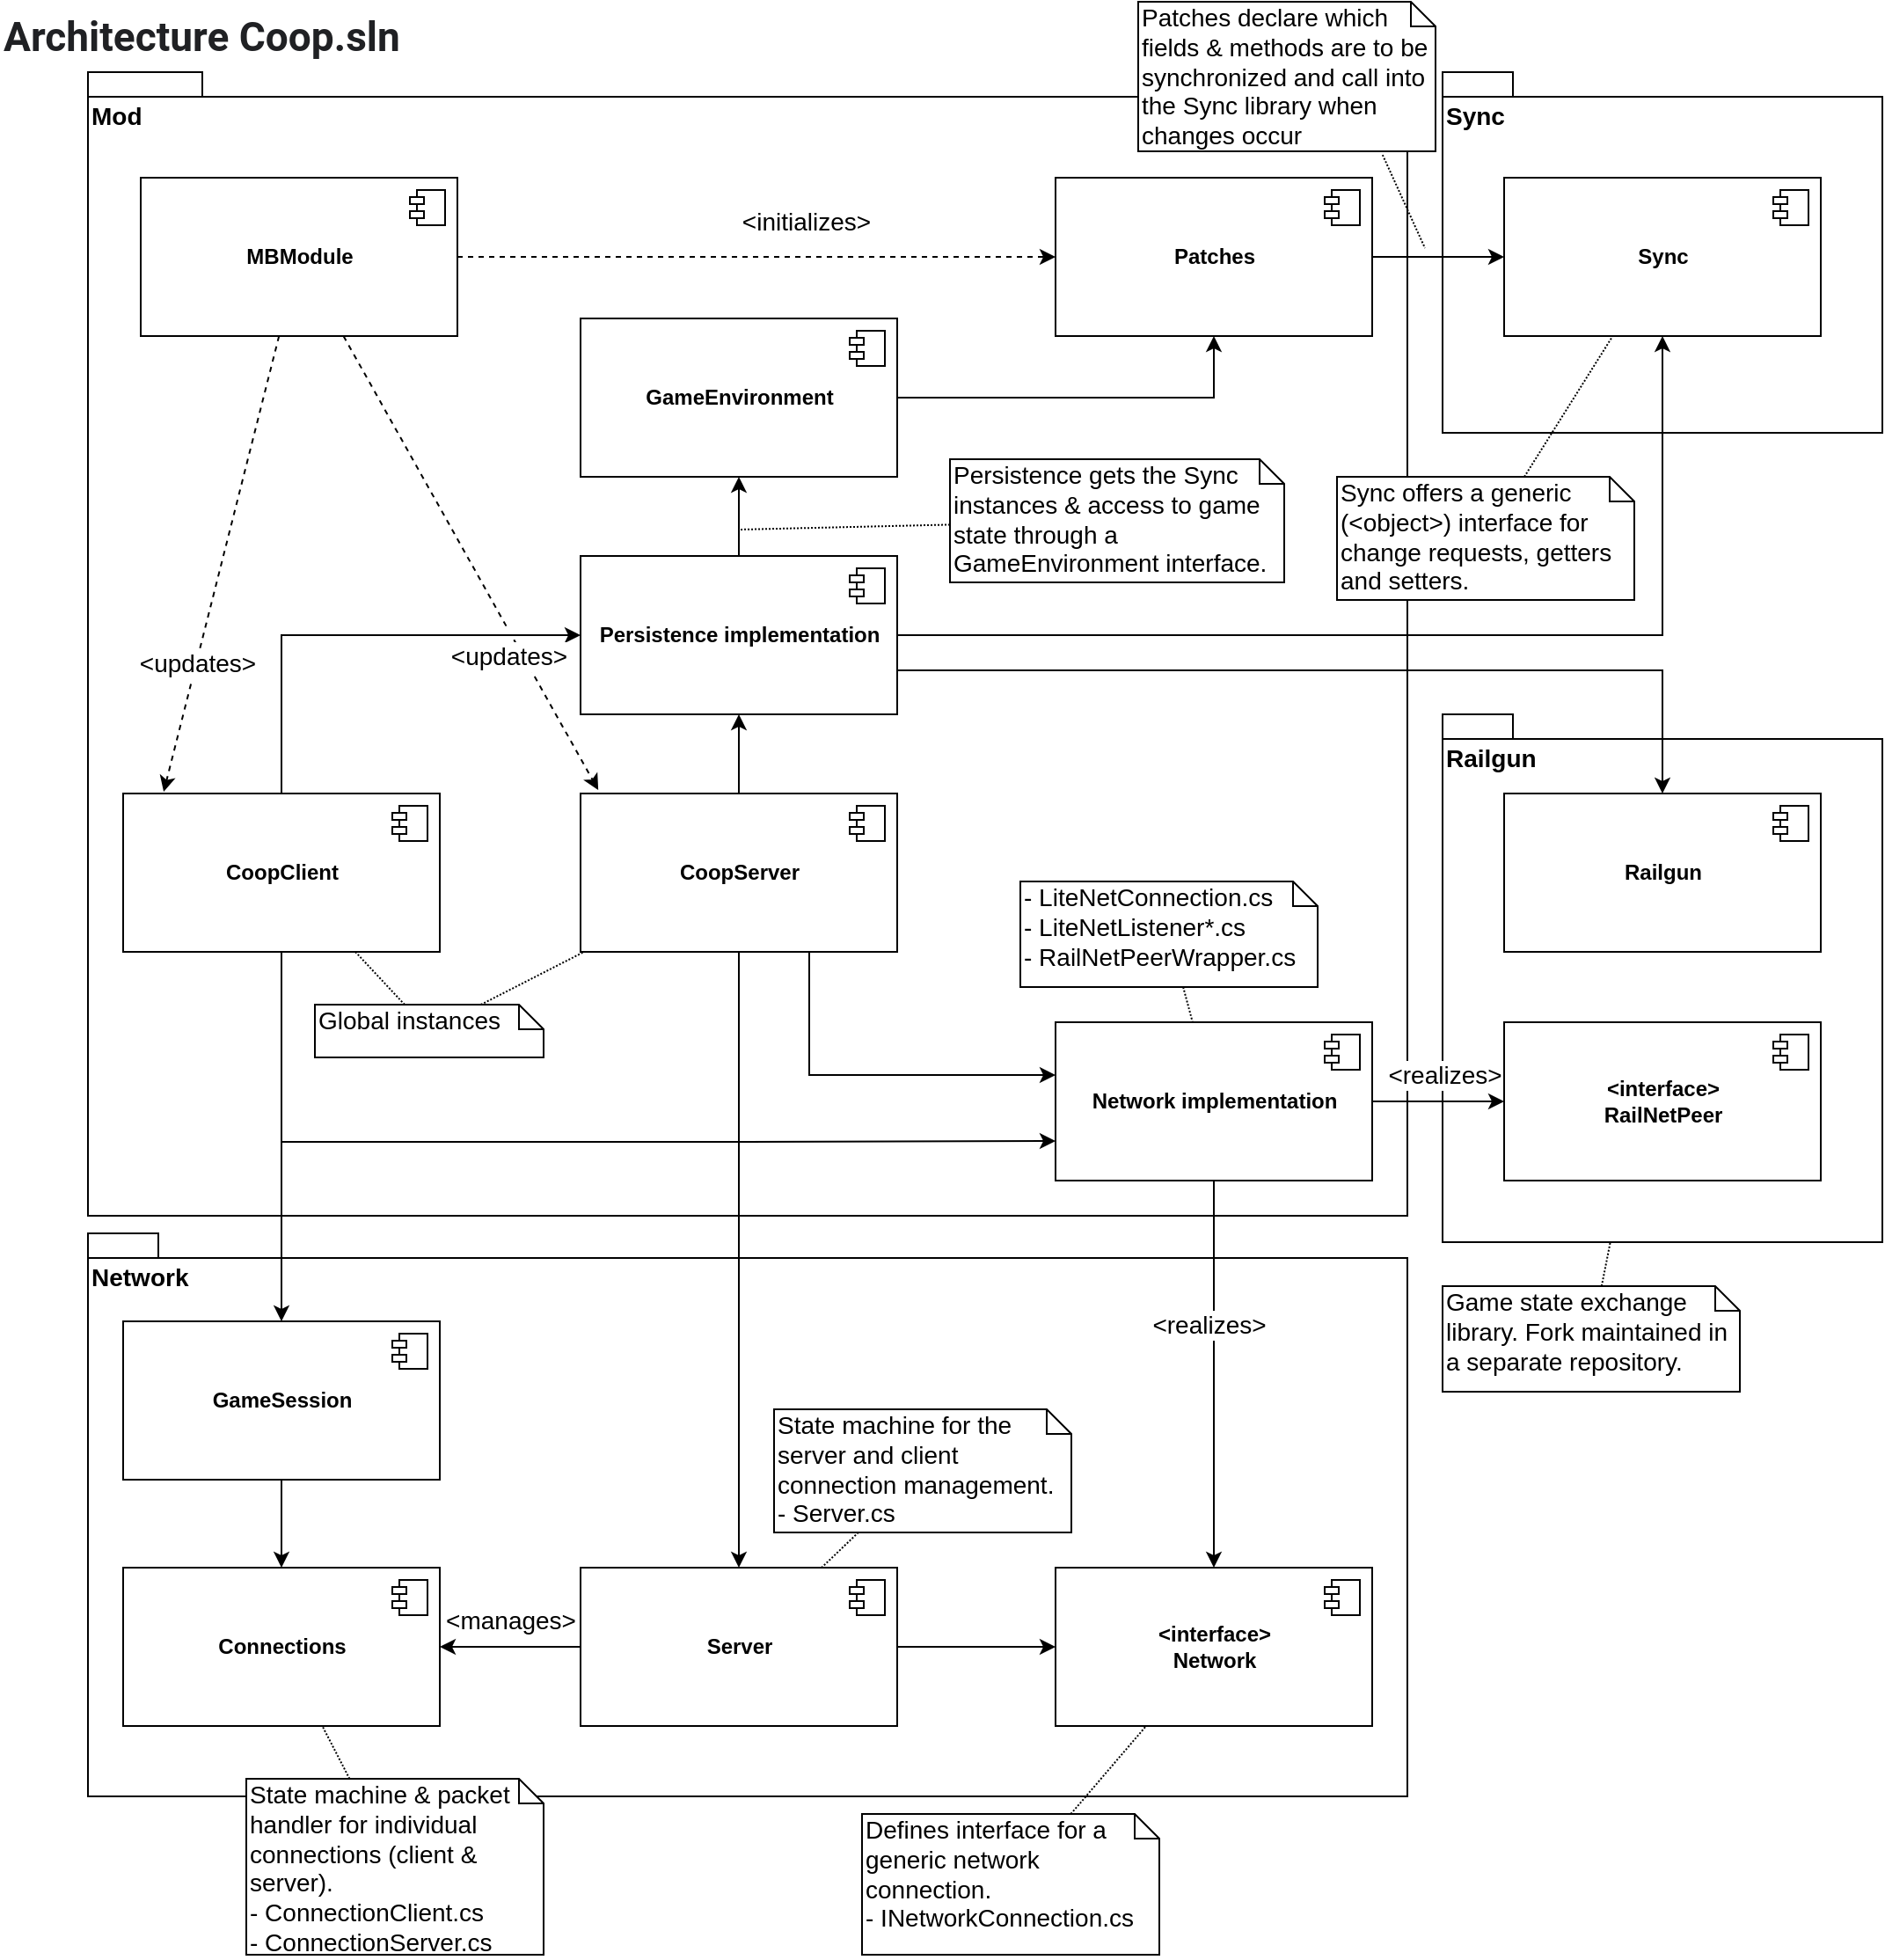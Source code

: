 <mxfile version="13.1.3" type="device"><diagram id="poV7IlEdQqrj2gPoaiXM" name="Page-1"><mxGraphModel dx="1422" dy="713" grid="1" gridSize="10" guides="1" tooltips="1" connect="1" arrows="1" fold="1" page="1" pageScale="1" pageWidth="827" pageHeight="1169" math="0" shadow="0"><root><mxCell id="0"/><mxCell id="1" parent="0"/><mxCell id="K0N4Daa3jfNFvd3DsKil-19" value="Sync" style="shape=folder;fontStyle=1;spacingTop=10;tabWidth=40;tabHeight=14;tabPosition=left;html=1;verticalAlign=top;align=left;fontSize=14;" vertex="1" parent="1"><mxGeometry x="1000" y="130" width="250" height="205" as="geometry"/></mxCell><mxCell id="XenffIsKLq_K4V6Izjg--6" value="Mod" style="shape=folder;fontStyle=1;spacingTop=10;tabWidth=40;tabHeight=14;tabPosition=left;html=1;verticalAlign=top;align=left;fontSize=14;" parent="1" vertex="1"><mxGeometry x="230" y="130" width="750" height="650" as="geometry"/></mxCell><mxCell id="K0N4Daa3jfNFvd3DsKil-10" value="Railgun" style="shape=folder;fontStyle=1;spacingTop=10;tabWidth=40;tabHeight=14;tabPosition=left;html=1;verticalAlign=top;align=left;fontSize=14;" vertex="1" parent="1"><mxGeometry x="1000" y="495" width="250" height="300" as="geometry"/></mxCell><mxCell id="XenffIsKLq_K4V6Izjg--3" value="Network" style="shape=folder;fontStyle=1;spacingTop=10;tabWidth=40;tabHeight=14;tabPosition=left;html=1;verticalAlign=top;align=left;fontSize=14;" parent="1" vertex="1"><mxGeometry x="230" y="790" width="750" height="320" as="geometry"/></mxCell><mxCell id="K0N4Daa3jfNFvd3DsKil-14" style="edgeStyle=orthogonalEdgeStyle;rounded=0;orthogonalLoop=1;jettySize=auto;html=1;fontSize=14;" edge="1" parent="1" source="XenffIsKLq_K4V6Izjg--1" target="XenffIsKLq_K4V6Izjg--29"><mxGeometry relative="1" as="geometry"><Array as="points"><mxPoint x="1125" y="470"/></Array></mxGeometry></mxCell><mxCell id="K0N4Daa3jfNFvd3DsKil-34" style="edgeStyle=orthogonalEdgeStyle;rounded=0;orthogonalLoop=1;jettySize=auto;html=1;endArrow=classic;endFill=1;fontSize=14;" edge="1" parent="1" source="XenffIsKLq_K4V6Izjg--1" target="XenffIsKLq_K4V6Izjg--12"><mxGeometry relative="1" as="geometry"/></mxCell><mxCell id="K0N4Daa3jfNFvd3DsKil-38" style="edgeStyle=orthogonalEdgeStyle;rounded=0;orthogonalLoop=1;jettySize=auto;html=1;endArrow=classic;endFill=1;fontSize=14;" edge="1" parent="1" source="XenffIsKLq_K4V6Izjg--1" target="K0N4Daa3jfNFvd3DsKil-20"><mxGeometry relative="1" as="geometry"/></mxCell><mxCell id="XenffIsKLq_K4V6Izjg--1" value="&lt;b&gt;Persistence implementation&lt;/b&gt;" style="html=1;dropTarget=0;" parent="1" vertex="1"><mxGeometry x="510" y="405" width="180" height="90" as="geometry"/></mxCell><mxCell id="XenffIsKLq_K4V6Izjg--2" value="" style="shape=component;jettyWidth=8;jettyHeight=4;" parent="XenffIsKLq_K4V6Izjg--1" vertex="1"><mxGeometry x="1" width="20" height="20" relative="1" as="geometry"><mxPoint x="-27" y="7" as="offset"/></mxGeometry></mxCell><mxCell id="K0N4Daa3jfNFvd3DsKil-25" style="edgeStyle=orthogonalEdgeStyle;rounded=0;orthogonalLoop=1;jettySize=auto;html=1;fontSize=14;" edge="1" parent="1" source="XenffIsKLq_K4V6Izjg--8" target="K0N4Daa3jfNFvd3DsKil-20"><mxGeometry relative="1" as="geometry"/></mxCell><mxCell id="XenffIsKLq_K4V6Izjg--8" value="&lt;b&gt;Patches&lt;/b&gt;" style="html=1;dropTarget=0;" parent="1" vertex="1"><mxGeometry x="780" y="190" width="180" height="90" as="geometry"/></mxCell><mxCell id="XenffIsKLq_K4V6Izjg--9" value="" style="shape=component;jettyWidth=8;jettyHeight=4;" parent="XenffIsKLq_K4V6Izjg--8" vertex="1"><mxGeometry x="1" width="20" height="20" relative="1" as="geometry"><mxPoint x="-27" y="7" as="offset"/></mxGeometry></mxCell><mxCell id="XenffIsKLq_K4V6Izjg--46" style="edgeStyle=orthogonalEdgeStyle;rounded=0;orthogonalLoop=1;jettySize=auto;html=1;fontSize=14;" parent="1" source="XenffIsKLq_K4V6Izjg--10" target="XenffIsKLq_K4V6Izjg--33" edge="1"><mxGeometry relative="1" as="geometry"/></mxCell><mxCell id="K0N4Daa3jfNFvd3DsKil-23" style="edgeStyle=orthogonalEdgeStyle;rounded=0;orthogonalLoop=1;jettySize=auto;html=1;entryX=0;entryY=0.5;entryDx=0;entryDy=0;fontSize=14;" edge="1" parent="1" source="XenffIsKLq_K4V6Izjg--10" target="XenffIsKLq_K4V6Izjg--1"><mxGeometry relative="1" as="geometry"><Array as="points"><mxPoint x="340" y="450"/></Array></mxGeometry></mxCell><mxCell id="K0N4Daa3jfNFvd3DsKil-32" style="edgeStyle=orthogonalEdgeStyle;rounded=0;orthogonalLoop=1;jettySize=auto;html=1;entryX=0;entryY=0.75;entryDx=0;entryDy=0;endArrow=classic;endFill=1;fontSize=14;" edge="1" parent="1" source="XenffIsKLq_K4V6Izjg--10" target="XenffIsKLq_K4V6Izjg--50"><mxGeometry relative="1" as="geometry"><Array as="points"><mxPoint x="340" y="738"/><mxPoint x="605" y="738"/></Array></mxGeometry></mxCell><mxCell id="XenffIsKLq_K4V6Izjg--10" value="&lt;b&gt;CoopClient&lt;/b&gt;" style="html=1;dropTarget=0;" parent="1" vertex="1"><mxGeometry x="250" y="540" width="180" height="90" as="geometry"/></mxCell><mxCell id="XenffIsKLq_K4V6Izjg--11" value="" style="shape=component;jettyWidth=8;jettyHeight=4;" parent="XenffIsKLq_K4V6Izjg--10" vertex="1"><mxGeometry x="1" width="20" height="20" relative="1" as="geometry"><mxPoint x="-27" y="7" as="offset"/></mxGeometry></mxCell><mxCell id="K0N4Daa3jfNFvd3DsKil-35" style="edgeStyle=orthogonalEdgeStyle;rounded=0;orthogonalLoop=1;jettySize=auto;html=1;endArrow=classic;endFill=1;fontSize=14;entryX=0.5;entryY=1;entryDx=0;entryDy=0;" edge="1" parent="1" source="XenffIsKLq_K4V6Izjg--12" target="XenffIsKLq_K4V6Izjg--8"><mxGeometry relative="1" as="geometry"/></mxCell><mxCell id="XenffIsKLq_K4V6Izjg--12" value="&lt;b&gt;GameEnvironment&lt;/b&gt;" style="html=1;dropTarget=0;" parent="1" vertex="1"><mxGeometry x="510" y="270" width="180" height="90" as="geometry"/></mxCell><mxCell id="XenffIsKLq_K4V6Izjg--13" value="" style="shape=component;jettyWidth=8;jettyHeight=4;" parent="XenffIsKLq_K4V6Izjg--12" vertex="1"><mxGeometry x="1" width="20" height="20" relative="1" as="geometry"><mxPoint x="-27" y="7" as="offset"/></mxGeometry></mxCell><mxCell id="K0N4Daa3jfNFvd3DsKil-6" style="edgeStyle=orthogonalEdgeStyle;rounded=0;orthogonalLoop=1;jettySize=auto;html=1;entryX=0.5;entryY=0;entryDx=0;entryDy=0;fontSize=14;" edge="1" parent="1" source="XenffIsKLq_K4V6Izjg--22" target="XenffIsKLq_K4V6Izjg--78"><mxGeometry relative="1" as="geometry"/></mxCell><mxCell id="K0N4Daa3jfNFvd3DsKil-22" style="edgeStyle=orthogonalEdgeStyle;rounded=0;orthogonalLoop=1;jettySize=auto;html=1;fontSize=14;" edge="1" parent="1" source="XenffIsKLq_K4V6Izjg--22" target="XenffIsKLq_K4V6Izjg--1"><mxGeometry relative="1" as="geometry"/></mxCell><mxCell id="K0N4Daa3jfNFvd3DsKil-31" style="edgeStyle=orthogonalEdgeStyle;rounded=0;orthogonalLoop=1;jettySize=auto;html=1;endArrow=classic;endFill=1;fontSize=14;" edge="1" parent="1" source="XenffIsKLq_K4V6Izjg--22" target="XenffIsKLq_K4V6Izjg--50"><mxGeometry relative="1" as="geometry"><Array as="points"><mxPoint x="640" y="700"/></Array></mxGeometry></mxCell><mxCell id="XenffIsKLq_K4V6Izjg--22" value="&lt;b&gt;CoopServer&lt;/b&gt;" style="html=1;dropTarget=0;" parent="1" vertex="1"><mxGeometry x="510" y="540" width="180" height="90" as="geometry"/></mxCell><mxCell id="XenffIsKLq_K4V6Izjg--23" value="" style="shape=component;jettyWidth=8;jettyHeight=4;" parent="XenffIsKLq_K4V6Izjg--22" vertex="1"><mxGeometry x="1" width="20" height="20" relative="1" as="geometry"><mxPoint x="-27" y="7" as="offset"/></mxGeometry></mxCell><mxCell id="XenffIsKLq_K4V6Izjg--29" value="&lt;b&gt;Railgun&lt;/b&gt;" style="html=1;dropTarget=0;" parent="1" vertex="1"><mxGeometry x="1035" y="540" width="180" height="90" as="geometry"/></mxCell><mxCell id="XenffIsKLq_K4V6Izjg--30" value="" style="shape=component;jettyWidth=8;jettyHeight=4;" parent="XenffIsKLq_K4V6Izjg--29" vertex="1"><mxGeometry x="1" width="20" height="20" relative="1" as="geometry"><mxPoint x="-27" y="7" as="offset"/></mxGeometry></mxCell><mxCell id="XenffIsKLq_K4V6Izjg--41" style="edgeStyle=orthogonalEdgeStyle;rounded=0;orthogonalLoop=1;jettySize=auto;html=1;fontSize=14;" parent="1" source="XenffIsKLq_K4V6Izjg--33" target="XenffIsKLq_K4V6Izjg--35" edge="1"><mxGeometry relative="1" as="geometry"/></mxCell><mxCell id="XenffIsKLq_K4V6Izjg--33" value="&lt;b&gt;GameSession&lt;br&gt;&lt;/b&gt;" style="html=1;dropTarget=0;" parent="1" vertex="1"><mxGeometry x="250" y="840" width="180" height="90" as="geometry"/></mxCell><mxCell id="XenffIsKLq_K4V6Izjg--34" value="" style="shape=component;jettyWidth=8;jettyHeight=4;" parent="XenffIsKLq_K4V6Izjg--33" vertex="1"><mxGeometry x="1" width="20" height="20" relative="1" as="geometry"><mxPoint x="-27" y="7" as="offset"/></mxGeometry></mxCell><mxCell id="XenffIsKLq_K4V6Izjg--84" style="edgeStyle=none;rounded=0;jumpStyle=gap;orthogonalLoop=1;jettySize=auto;html=1;entryX=0.5;entryY=0;entryDx=0;entryDy=0;fontSize=14;" parent="1" source="XenffIsKLq_K4V6Izjg--50" target="XenffIsKLq_K4V6Izjg--82" edge="1"><mxGeometry relative="1" as="geometry"/></mxCell><mxCell id="XenffIsKLq_K4V6Izjg--85" value="&amp;lt;realizes&amp;gt;" style="edgeLabel;html=1;align=center;verticalAlign=middle;resizable=0;points=[];fontSize=14;" parent="XenffIsKLq_K4V6Izjg--84" vertex="1" connectable="0"><mxGeometry x="-0.257" y="-3" relative="1" as="geometry"><mxPoint as="offset"/></mxGeometry></mxCell><mxCell id="K0N4Daa3jfNFvd3DsKil-15" style="edgeStyle=orthogonalEdgeStyle;rounded=0;orthogonalLoop=1;jettySize=auto;html=1;fontSize=14;" edge="1" parent="1" source="XenffIsKLq_K4V6Izjg--50" target="K0N4Daa3jfNFvd3DsKil-12"><mxGeometry relative="1" as="geometry"><Array as="points"><mxPoint x="910" y="720"/></Array></mxGeometry></mxCell><mxCell id="K0N4Daa3jfNFvd3DsKil-17" value="&amp;lt;realizes&amp;gt;" style="edgeLabel;html=1;align=center;verticalAlign=middle;resizable=0;points=[];fontSize=14;" vertex="1" connectable="0" parent="K0N4Daa3jfNFvd3DsKil-15"><mxGeometry x="-0.241" y="-2" relative="1" as="geometry"><mxPoint x="12" y="-17" as="offset"/></mxGeometry></mxCell><mxCell id="XenffIsKLq_K4V6Izjg--50" value="&lt;b&gt;Network implementation&lt;br&gt;&lt;/b&gt;" style="html=1;dropTarget=0;" parent="1" vertex="1"><mxGeometry x="780" y="670" width="180" height="90" as="geometry"/></mxCell><mxCell id="XenffIsKLq_K4V6Izjg--51" value="" style="shape=component;jettyWidth=8;jettyHeight=4;" parent="XenffIsKLq_K4V6Izjg--50" vertex="1"><mxGeometry x="1" width="20" height="20" relative="1" as="geometry"><mxPoint x="-27" y="7" as="offset"/></mxGeometry></mxCell><mxCell id="XenffIsKLq_K4V6Izjg--65" style="edgeStyle=orthogonalEdgeStyle;rounded=0;jumpStyle=arc;orthogonalLoop=1;jettySize=auto;html=1;fontSize=14;dashed=1;" parent="1" source="XenffIsKLq_K4V6Izjg--63" target="XenffIsKLq_K4V6Izjg--8" edge="1"><mxGeometry relative="1" as="geometry"/></mxCell><mxCell id="XenffIsKLq_K4V6Izjg--66" value="&amp;lt;initializes&amp;gt;" style="edgeLabel;html=1;align=center;verticalAlign=middle;resizable=0;points=[];fontSize=14;" parent="XenffIsKLq_K4V6Izjg--65" vertex="1" connectable="0"><mxGeometry x="0.218" y="-3" relative="1" as="geometry"><mxPoint x="-9" y="-23" as="offset"/></mxGeometry></mxCell><mxCell id="XenffIsKLq_K4V6Izjg--67" style="rounded=0;jumpStyle=gap;orthogonalLoop=1;jettySize=auto;html=1;dashed=1;fontSize=14;entryX=0.056;entryY=-0.022;entryDx=0;entryDy=0;entryPerimeter=0;" parent="1" source="XenffIsKLq_K4V6Izjg--63" target="XenffIsKLq_K4V6Izjg--22" edge="1"><mxGeometry relative="1" as="geometry"/></mxCell><mxCell id="XenffIsKLq_K4V6Izjg--69" value="&amp;lt;updates&amp;gt;" style="edgeLabel;html=1;align=center;verticalAlign=middle;resizable=0;points=[];fontSize=14;" parent="XenffIsKLq_K4V6Izjg--67" vertex="1" connectable="0"><mxGeometry x="0.609" y="2" relative="1" as="geometry"><mxPoint x="-24.88" y="-24.51" as="offset"/></mxGeometry></mxCell><mxCell id="XenffIsKLq_K4V6Izjg--68" style="edgeStyle=none;rounded=0;jumpStyle=arc;orthogonalLoop=1;jettySize=auto;html=1;entryX=0.128;entryY=-0.011;entryDx=0;entryDy=0;entryPerimeter=0;dashed=1;fontSize=14;" parent="1" source="XenffIsKLq_K4V6Izjg--63" target="XenffIsKLq_K4V6Izjg--10" edge="1"><mxGeometry relative="1" as="geometry"/></mxCell><mxCell id="XenffIsKLq_K4V6Izjg--70" value="&amp;lt;updates&amp;gt;" style="edgeLabel;html=1;align=center;verticalAlign=middle;resizable=0;points=[];fontSize=14;" parent="XenffIsKLq_K4V6Izjg--68" vertex="1" connectable="0"><mxGeometry x="0.437" relative="1" as="geometry"><mxPoint as="offset"/></mxGeometry></mxCell><mxCell id="XenffIsKLq_K4V6Izjg--63" value="&lt;b&gt;MBModule&lt;/b&gt;" style="html=1;dropTarget=0;" parent="1" vertex="1"><mxGeometry x="260" y="190" width="180" height="90" as="geometry"/></mxCell><mxCell id="XenffIsKLq_K4V6Izjg--64" value="" style="shape=component;jettyWidth=8;jettyHeight=4;" parent="XenffIsKLq_K4V6Izjg--63" vertex="1"><mxGeometry x="1" width="20" height="20" relative="1" as="geometry"><mxPoint x="-27" y="7" as="offset"/></mxGeometry></mxCell><mxCell id="K0N4Daa3jfNFvd3DsKil-2" style="edgeStyle=orthogonalEdgeStyle;rounded=0;orthogonalLoop=1;jettySize=auto;html=1;" edge="1" parent="1" source="XenffIsKLq_K4V6Izjg--78" target="XenffIsKLq_K4V6Izjg--35"><mxGeometry relative="1" as="geometry"/></mxCell><mxCell id="K0N4Daa3jfNFvd3DsKil-3" value="&amp;lt;manages&amp;gt;" style="edgeLabel;html=1;align=center;verticalAlign=middle;resizable=0;points=[];fontSize=14;" vertex="1" connectable="0" parent="K0N4Daa3jfNFvd3DsKil-2"><mxGeometry x="0.255" y="1" relative="1" as="geometry"><mxPoint x="10" y="-16" as="offset"/></mxGeometry></mxCell><mxCell id="XenffIsKLq_K4V6Izjg--78" value="&lt;b&gt;Server&lt;br&gt;&lt;/b&gt;" style="html=1;dropTarget=0;" parent="1" vertex="1"><mxGeometry x="510" y="980" width="180" height="90" as="geometry"/></mxCell><mxCell id="XenffIsKLq_K4V6Izjg--79" value="" style="shape=component;jettyWidth=8;jettyHeight=4;" parent="XenffIsKLq_K4V6Izjg--78" vertex="1"><mxGeometry x="1" width="20" height="20" relative="1" as="geometry"><mxPoint x="-27" y="7" as="offset"/></mxGeometry></mxCell><mxCell id="XenffIsKLq_K4V6Izjg--82" value="&lt;b&gt;&amp;lt;interface&amp;gt;&lt;br&gt;Network&lt;br&gt;&lt;/b&gt;" style="html=1;dropTarget=0;" parent="1" vertex="1"><mxGeometry x="780" y="980" width="180" height="90" as="geometry"/></mxCell><mxCell id="XenffIsKLq_K4V6Izjg--83" value="" style="shape=component;jettyWidth=8;jettyHeight=4;" parent="XenffIsKLq_K4V6Izjg--82" vertex="1"><mxGeometry x="1" width="20" height="20" relative="1" as="geometry"><mxPoint x="-27" y="7" as="offset"/></mxGeometry></mxCell><mxCell id="XenffIsKLq_K4V6Izjg--93" style="rounded=0;jumpStyle=gap;orthogonalLoop=1;jettySize=auto;html=1;fontSize=14;dashed=1;dashPattern=1 1;endArrow=none;endFill=0;" parent="1" source="XenffIsKLq_K4V6Izjg--92" target="XenffIsKLq_K4V6Izjg--50" edge="1"><mxGeometry relative="1" as="geometry"/></mxCell><mxCell id="XenffIsKLq_K4V6Izjg--92" value="- LiteNetConnection.cs&lt;br&gt;- LiteNetListener*.cs&lt;br&gt;-&amp;nbsp;RailNetPeerWrapper.cs" style="shape=note;whiteSpace=wrap;html=1;size=14;verticalAlign=top;align=left;spacingTop=-6;fontSize=14;" parent="1" vertex="1"><mxGeometry x="760" y="590" width="169" height="60" as="geometry"/></mxCell><mxCell id="XenffIsKLq_K4V6Izjg--95" style="edgeStyle=none;rounded=0;jumpStyle=gap;orthogonalLoop=1;jettySize=auto;html=1;dashed=1;dashPattern=1 1;endArrow=none;endFill=0;fontSize=14;" parent="1" source="XenffIsKLq_K4V6Izjg--94" target="XenffIsKLq_K4V6Izjg--82" edge="1"><mxGeometry relative="1" as="geometry"/></mxCell><mxCell id="XenffIsKLq_K4V6Izjg--94" value="Defines interface for a generic network connection.&lt;br&gt;- INetworkConnection.cs" style="shape=note;whiteSpace=wrap;html=1;size=14;verticalAlign=top;align=left;spacingTop=-6;fontSize=14;" parent="1" vertex="1"><mxGeometry x="670" y="1120" width="169" height="80" as="geometry"/></mxCell><mxCell id="XenffIsKLq_K4V6Izjg--103" style="edgeStyle=none;rounded=0;jumpStyle=gap;orthogonalLoop=1;jettySize=auto;html=1;dashed=1;dashPattern=1 1;endArrow=none;endFill=0;fontSize=14;" parent="1" source="XenffIsKLq_K4V6Izjg--98" target="XenffIsKLq_K4V6Izjg--78" edge="1"><mxGeometry relative="1" as="geometry"/></mxCell><mxCell id="XenffIsKLq_K4V6Izjg--98" value="State machine for the server and client connection management.&lt;br&gt;- Server.cs" style="shape=note;whiteSpace=wrap;html=1;size=14;verticalAlign=top;align=left;spacingTop=-6;fontSize=14;" parent="1" vertex="1"><mxGeometry x="620" y="890" width="169" height="70" as="geometry"/></mxCell><mxCell id="XenffIsKLq_K4V6Izjg--102" style="edgeStyle=orthogonalEdgeStyle;rounded=0;jumpStyle=gap;orthogonalLoop=1;jettySize=auto;html=1;entryX=0;entryY=0.5;entryDx=0;entryDy=0;fontSize=14;exitX=1;exitY=0.5;exitDx=0;exitDy=0;" parent="1" source="XenffIsKLq_K4V6Izjg--78" target="XenffIsKLq_K4V6Izjg--82" edge="1"><mxGeometry relative="1" as="geometry"><mxPoint x="720" y="1025" as="sourcePoint"/><mxPoint x="550" y="1035" as="targetPoint"/></mxGeometry></mxCell><mxCell id="XenffIsKLq_K4V6Izjg--106" style="edgeStyle=none;rounded=0;jumpStyle=gap;orthogonalLoop=1;jettySize=auto;html=1;dashed=1;dashPattern=1 1;endArrow=none;endFill=0;fontSize=14;" parent="1" source="XenffIsKLq_K4V6Izjg--105" target="XenffIsKLq_K4V6Izjg--35" edge="1"><mxGeometry relative="1" as="geometry"/></mxCell><mxCell id="XenffIsKLq_K4V6Izjg--105" value="State machine &amp;amp; packet handler for individual connections (client &amp;amp; server).&lt;br&gt;- ConnectionClient.cs&lt;br&gt;- ConnectionServer.cs" style="shape=note;whiteSpace=wrap;html=1;size=14;verticalAlign=top;align=left;spacingTop=-6;fontSize=14;" parent="1" vertex="1"><mxGeometry x="320" y="1100" width="169" height="100" as="geometry"/></mxCell><mxCell id="XenffIsKLq_K4V6Izjg--109" style="edgeStyle=none;rounded=0;jumpStyle=gap;orthogonalLoop=1;jettySize=auto;html=1;dashed=1;dashPattern=1 1;endArrow=none;endFill=0;fontSize=14;" parent="1" source="XenffIsKLq_K4V6Izjg--108" target="K0N4Daa3jfNFvd3DsKil-10" edge="1"><mxGeometry relative="1" as="geometry"><mxPoint x="1340" y="722.919" as="sourcePoint"/></mxGeometry></mxCell><mxCell id="XenffIsKLq_K4V6Izjg--108" value="Game state exchange library. Fork maintained in a separate repository." style="shape=note;whiteSpace=wrap;html=1;size=14;verticalAlign=top;align=left;spacingTop=-6;fontSize=14;" parent="1" vertex="1"><mxGeometry x="1000" y="820" width="169" height="60" as="geometry"/></mxCell><mxCell id="XenffIsKLq_K4V6Izjg--119" style="edgeStyle=none;rounded=0;jumpStyle=gap;orthogonalLoop=1;jettySize=auto;html=1;dashed=1;dashPattern=1 1;endArrow=none;endFill=0;fontSize=14;" parent="1" source="XenffIsKLq_K4V6Izjg--118" target="XenffIsKLq_K4V6Izjg--10" edge="1"><mxGeometry relative="1" as="geometry"/></mxCell><mxCell id="XenffIsKLq_K4V6Izjg--121" style="edgeStyle=none;rounded=0;jumpStyle=gap;orthogonalLoop=1;jettySize=auto;html=1;dashed=1;dashPattern=1 1;endArrow=none;endFill=0;fontSize=14;" parent="1" source="XenffIsKLq_K4V6Izjg--118" target="XenffIsKLq_K4V6Izjg--22" edge="1"><mxGeometry relative="1" as="geometry"/></mxCell><mxCell id="XenffIsKLq_K4V6Izjg--118" value="Global instances" style="shape=note;whiteSpace=wrap;html=1;size=14;verticalAlign=top;align=left;spacingTop=-6;fontSize=14;" parent="1" vertex="1"><mxGeometry x="359" y="660" width="130" height="30" as="geometry"/></mxCell><mxCell id="XenffIsKLq_K4V6Izjg--136" value="&lt;span style=&quot;color: rgb(32 , 33 , 36) ; font-family: &amp;#34;google sans&amp;#34; , &amp;#34;roboto&amp;#34; , &amp;#34;robotodraft&amp;#34; , &amp;#34;helvetica&amp;#34; , &amp;#34;arial&amp;#34; , sans-serif ; background-color: rgb(255 , 255 , 255) ; font-size: 23px&quot;&gt;Architecture Coop.sln&lt;/span&gt;" style="text;html=1;strokeColor=none;fillColor=none;align=left;verticalAlign=middle;whiteSpace=wrap;rounded=0;fontSize=23;fontStyle=1" parent="1" vertex="1"><mxGeometry x="180" y="100" width="540" height="20" as="geometry"/></mxCell><mxCell id="XenffIsKLq_K4V6Izjg--35" value="&lt;b&gt;Connections&lt;br&gt;&lt;/b&gt;" style="html=1;dropTarget=0;" parent="1" vertex="1"><mxGeometry x="250" y="980" width="180" height="90" as="geometry"/></mxCell><mxCell id="XenffIsKLq_K4V6Izjg--36" value="" style="shape=component;jettyWidth=8;jettyHeight=4;" parent="XenffIsKLq_K4V6Izjg--35" vertex="1"><mxGeometry x="1" width="20" height="20" relative="1" as="geometry"><mxPoint x="-27" y="7" as="offset"/></mxGeometry></mxCell><mxCell id="K0N4Daa3jfNFvd3DsKil-12" value="&lt;b&gt;&amp;lt;interface&amp;gt;&lt;br&gt;RailNetPeer&lt;br&gt;&lt;/b&gt;" style="html=1;dropTarget=0;" vertex="1" parent="1"><mxGeometry x="1035" y="670" width="180" height="90" as="geometry"/></mxCell><mxCell id="K0N4Daa3jfNFvd3DsKil-13" value="" style="shape=component;jettyWidth=8;jettyHeight=4;" vertex="1" parent="K0N4Daa3jfNFvd3DsKil-12"><mxGeometry x="1" width="20" height="20" relative="1" as="geometry"><mxPoint x="-27" y="7" as="offset"/></mxGeometry></mxCell><mxCell id="K0N4Daa3jfNFvd3DsKil-20" value="&lt;b&gt;Sync&lt;/b&gt;" style="html=1;dropTarget=0;" vertex="1" parent="1"><mxGeometry x="1035" y="190" width="180" height="90" as="geometry"/></mxCell><mxCell id="K0N4Daa3jfNFvd3DsKil-21" value="" style="shape=component;jettyWidth=8;jettyHeight=4;" vertex="1" parent="K0N4Daa3jfNFvd3DsKil-20"><mxGeometry x="1" width="20" height="20" relative="1" as="geometry"><mxPoint x="-27" y="7" as="offset"/></mxGeometry></mxCell><mxCell id="K0N4Daa3jfNFvd3DsKil-28" value="Patches declare which fields &amp;amp; methods are to be synchronized and call into the Sync library when changes occur" style="shape=note;whiteSpace=wrap;html=1;size=14;verticalAlign=top;align=left;spacingTop=-6;fontSize=14;" vertex="1" parent="1"><mxGeometry x="827" y="90" width="169" height="85" as="geometry"/></mxCell><mxCell id="K0N4Daa3jfNFvd3DsKil-30" style="edgeStyle=none;rounded=0;jumpStyle=gap;orthogonalLoop=1;jettySize=auto;html=1;dashed=1;dashPattern=1 1;endArrow=none;endFill=0;fontSize=14;exitX=0.822;exitY=1.024;exitDx=0;exitDy=0;exitPerimeter=0;" edge="1" parent="1" source="K0N4Daa3jfNFvd3DsKil-28"><mxGeometry relative="1" as="geometry"><mxPoint x="573" y="270" as="sourcePoint"/><mxPoint x="990" y="230" as="targetPoint"/></mxGeometry></mxCell><mxCell id="K0N4Daa3jfNFvd3DsKil-39" value="Sync offers a generic (&amp;lt;object&amp;gt;) interface for change requests, getters and setters." style="shape=note;whiteSpace=wrap;html=1;size=14;verticalAlign=top;align=left;spacingTop=-6;fontSize=14;" vertex="1" parent="1"><mxGeometry x="940" y="360" width="169" height="70" as="geometry"/></mxCell><mxCell id="K0N4Daa3jfNFvd3DsKil-41" style="edgeStyle=none;rounded=0;jumpStyle=gap;orthogonalLoop=1;jettySize=auto;html=1;dashed=1;dashPattern=1 1;endArrow=none;endFill=0;fontSize=14;" edge="1" parent="1" source="K0N4Daa3jfNFvd3DsKil-39" target="K0N4Daa3jfNFvd3DsKil-20"><mxGeometry relative="1" as="geometry"><mxPoint x="1034.998" y="380" as="sourcePoint"/><mxPoint x="950" y="450" as="targetPoint"/></mxGeometry></mxCell><mxCell id="K0N4Daa3jfNFvd3DsKil-42" value="Persistence gets the Sync instances &amp;amp; access to game state through a GameEnvironment interface." style="shape=note;whiteSpace=wrap;html=1;size=14;verticalAlign=top;align=left;spacingTop=-6;fontSize=14;" vertex="1" parent="1"><mxGeometry x="720" y="350" width="190" height="70" as="geometry"/></mxCell><mxCell id="K0N4Daa3jfNFvd3DsKil-44" style="edgeStyle=none;rounded=0;jumpStyle=gap;orthogonalLoop=1;jettySize=auto;html=1;dashed=1;dashPattern=1 1;endArrow=none;endFill=0;fontSize=14;" edge="1" parent="1" source="K0N4Daa3jfNFvd3DsKil-42"><mxGeometry relative="1" as="geometry"><mxPoint x="1056.484" y="370" as="sourcePoint"/><mxPoint x="600" y="390" as="targetPoint"/></mxGeometry></mxCell></root></mxGraphModel></diagram></mxfile>